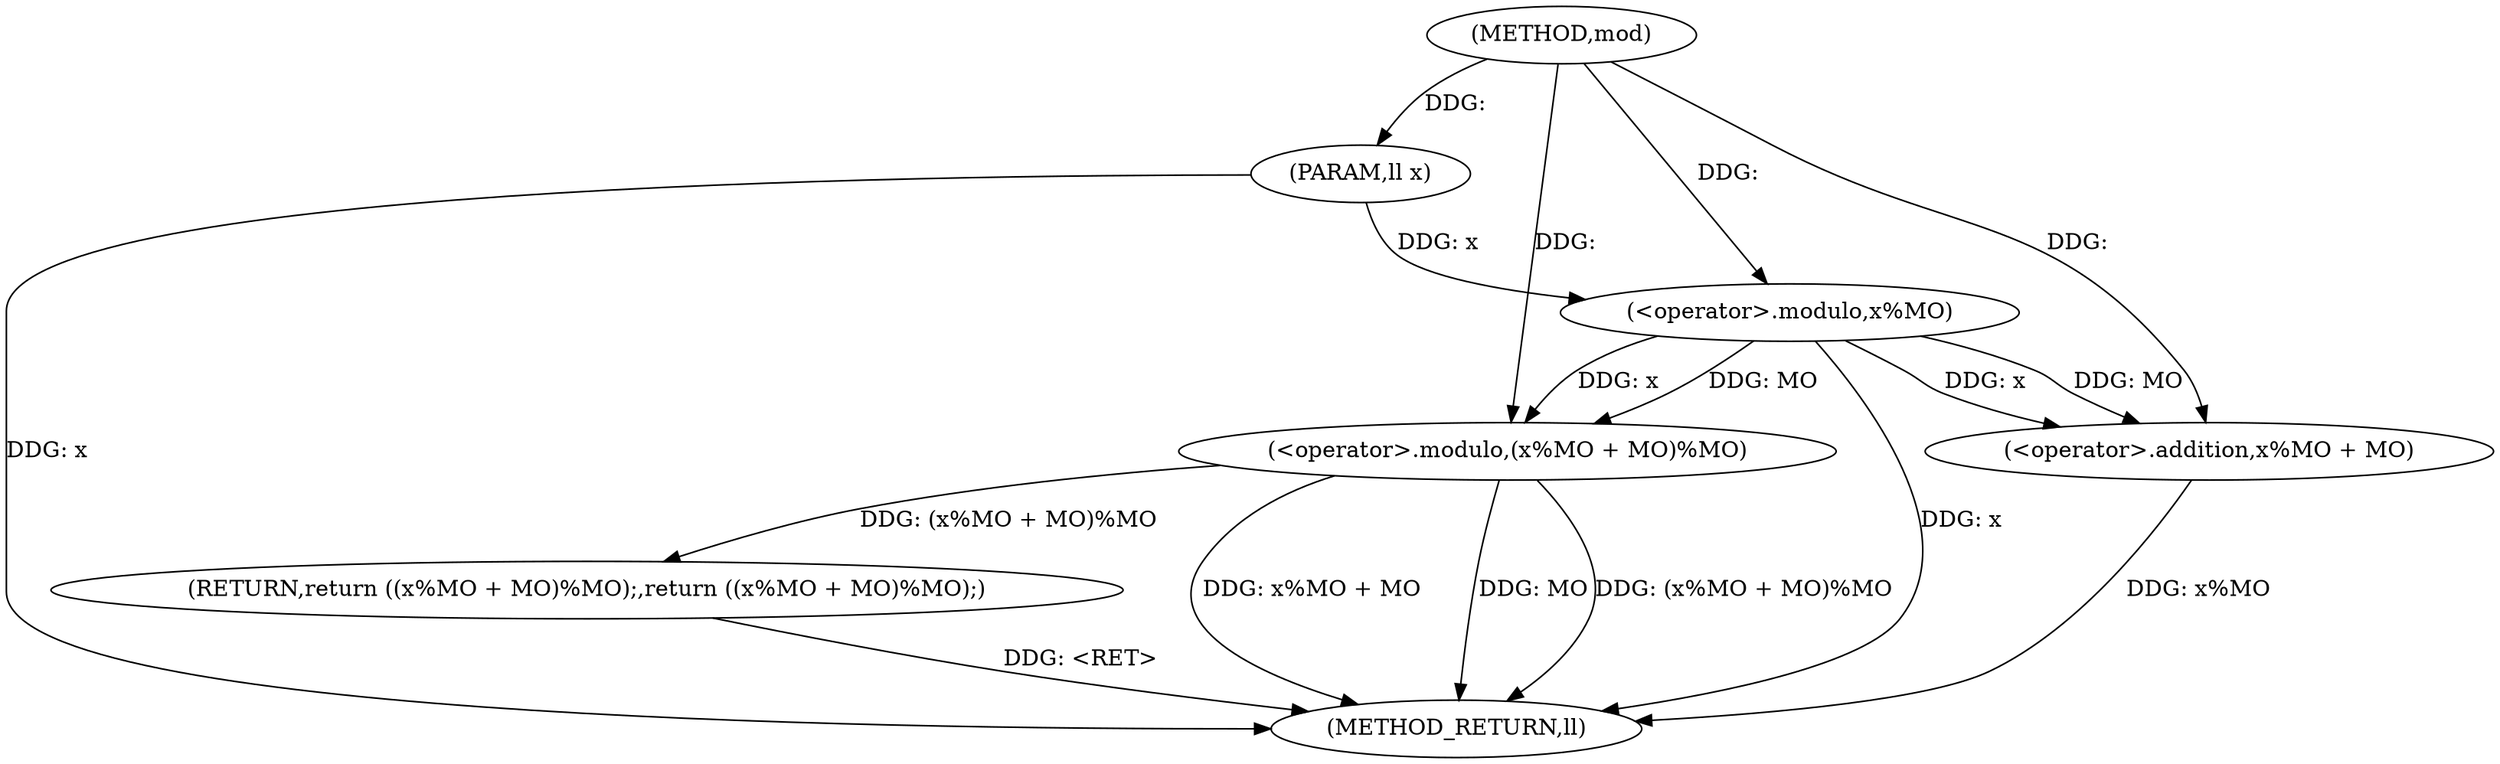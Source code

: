 digraph "mod" {  
"1000174" [label = "(METHOD,mod)" ]
"1000185" [label = "(METHOD_RETURN,ll)" ]
"1000175" [label = "(PARAM,ll x)" ]
"1000177" [label = "(RETURN,return ((x%MO + MO)%MO);,return ((x%MO + MO)%MO);)" ]
"1000178" [label = "(<operator>.modulo,(x%MO + MO)%MO)" ]
"1000179" [label = "(<operator>.addition,x%MO + MO)" ]
"1000180" [label = "(<operator>.modulo,x%MO)" ]
  "1000177" -> "1000185"  [ label = "DDG: <RET>"] 
  "1000175" -> "1000185"  [ label = "DDG: x"] 
  "1000180" -> "1000185"  [ label = "DDG: x"] 
  "1000179" -> "1000185"  [ label = "DDG: x%MO"] 
  "1000178" -> "1000185"  [ label = "DDG: x%MO + MO"] 
  "1000178" -> "1000185"  [ label = "DDG: MO"] 
  "1000178" -> "1000185"  [ label = "DDG: (x%MO + MO)%MO"] 
  "1000174" -> "1000175"  [ label = "DDG: "] 
  "1000178" -> "1000177"  [ label = "DDG: (x%MO + MO)%MO"] 
  "1000180" -> "1000178"  [ label = "DDG: MO"] 
  "1000174" -> "1000178"  [ label = "DDG: "] 
  "1000180" -> "1000178"  [ label = "DDG: x"] 
  "1000180" -> "1000179"  [ label = "DDG: MO"] 
  "1000180" -> "1000179"  [ label = "DDG: x"] 
  "1000174" -> "1000179"  [ label = "DDG: "] 
  "1000175" -> "1000180"  [ label = "DDG: x"] 
  "1000174" -> "1000180"  [ label = "DDG: "] 
}

